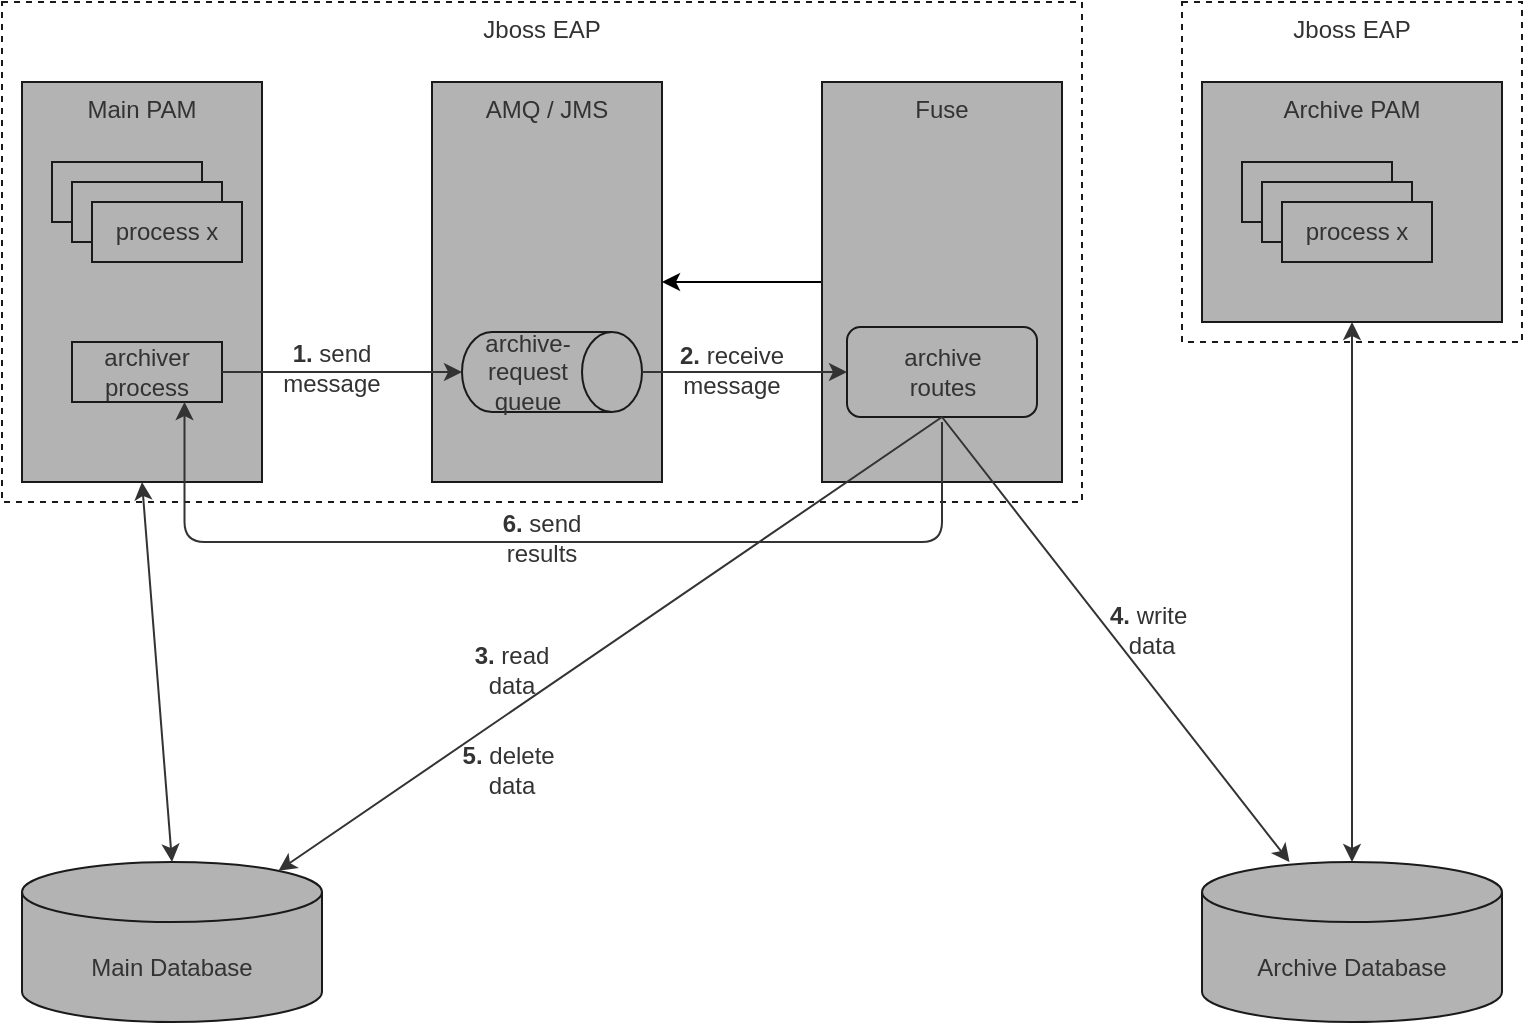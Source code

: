 <mxfile version="14.2.4" type="embed">
    <diagram id="Ekz9kWsuhJZptvxVR_Fi" name="Page-1">
        <mxGraphModel dx="1183" dy="855" grid="1" gridSize="10" guides="1" tooltips="1" connect="1" arrows="1" fold="1" page="1" pageScale="1" pageWidth="850" pageHeight="1100" background="#ffffff" math="0" shadow="0">
            <root>
                <mxCell id="0"/>
                <mxCell id="1" parent="0"/>
                <mxCell id="25" value="Jboss EAP" style="rounded=0;whiteSpace=wrap;html=1;strokeColor=#1A1A1A;fontColor=#333333;fillColor=none;dashed=1;verticalAlign=top;" vertex="1" parent="1">
                    <mxGeometry x="620" y="120" width="170" height="170" as="geometry"/>
                </mxCell>
                <mxCell id="24" value="Jboss EAP" style="rounded=0;whiteSpace=wrap;html=1;strokeColor=#1A1A1A;fontColor=#333333;fillColor=none;dashed=1;verticalAlign=top;" vertex="1" parent="1">
                    <mxGeometry x="30" y="120" width="540" height="250" as="geometry"/>
                </mxCell>
                <mxCell id="2" value="Main Database" style="shape=cylinder3;whiteSpace=wrap;html=1;boundedLbl=1;backgroundOutline=1;size=15;fillColor=#B3B3B3;strokeColor=#1A1A1A;fontColor=#333333;" vertex="1" parent="1">
                    <mxGeometry x="40" y="550" width="150" height="80" as="geometry"/>
                </mxCell>
                <mxCell id="3" value="Archive Database" style="shape=cylinder3;whiteSpace=wrap;html=1;boundedLbl=1;backgroundOutline=1;size=15;fillColor=#B3B3B3;strokeColor=#1A1A1A;fontColor=#333333;" vertex="1" parent="1">
                    <mxGeometry x="630" y="550" width="150" height="80" as="geometry"/>
                </mxCell>
                <mxCell id="4" value="Main PAM" style="rounded=0;whiteSpace=wrap;html=1;fillColor=#B3B3B3;strokeColor=#1A1A1A;fontColor=#333333;verticalAlign=top;" vertex="1" parent="1">
                    <mxGeometry x="40" y="160" width="120" height="200" as="geometry"/>
                </mxCell>
                <mxCell id="5" value="AMQ / JMS" style="rounded=0;whiteSpace=wrap;html=1;fillColor=#B3B3B3;strokeColor=#1A1A1A;fontColor=#333333;verticalAlign=top;" vertex="1" parent="1">
                    <mxGeometry x="245" y="160" width="115" height="200" as="geometry"/>
                </mxCell>
                <mxCell id="6" value="Archive PAM" style="rounded=0;whiteSpace=wrap;html=1;fillColor=#B3B3B3;strokeColor=#1A1A1A;fontColor=#333333;verticalAlign=top;" vertex="1" parent="1">
                    <mxGeometry x="630" y="160" width="150" height="120" as="geometry"/>
                </mxCell>
                <mxCell id="7" value="process 1" style="rounded=0;whiteSpace=wrap;html=1;fillColor=#B3B3B3;strokeColor=#1A1A1A;fontColor=#333333;" vertex="1" parent="1">
                    <mxGeometry x="55" y="200" width="75" height="30" as="geometry"/>
                </mxCell>
                <mxCell id="8" value="process 1" style="rounded=0;whiteSpace=wrap;html=1;fillColor=#B3B3B3;strokeColor=#1A1A1A;fontColor=#333333;" vertex="1" parent="1">
                    <mxGeometry x="65" y="210" width="75" height="30" as="geometry"/>
                </mxCell>
                <mxCell id="9" value="process x" style="rounded=0;whiteSpace=wrap;html=1;fillColor=#B3B3B3;strokeColor=#1A1A1A;fontColor=#333333;" vertex="1" parent="1">
                    <mxGeometry x="75" y="220" width="75" height="30" as="geometry"/>
                </mxCell>
                <mxCell id="13" value="process 1" style="rounded=0;whiteSpace=wrap;html=1;fillColor=#B3B3B3;strokeColor=#1A1A1A;fontColor=#333333;" vertex="1" parent="1">
                    <mxGeometry x="650" y="200" width="75" height="30" as="geometry"/>
                </mxCell>
                <mxCell id="14" value="process 1" style="rounded=0;whiteSpace=wrap;html=1;fillColor=#B3B3B3;strokeColor=#1A1A1A;fontColor=#333333;" vertex="1" parent="1">
                    <mxGeometry x="660" y="210" width="75" height="30" as="geometry"/>
                </mxCell>
                <mxCell id="15" value="process x" style="rounded=0;whiteSpace=wrap;html=1;fillColor=#B3B3B3;strokeColor=#1A1A1A;fontColor=#333333;" vertex="1" parent="1">
                    <mxGeometry x="670" y="220" width="75" height="30" as="geometry"/>
                </mxCell>
                <mxCell id="17" value="" style="edgeStyle=orthogonalEdgeStyle;rounded=0;orthogonalLoop=1;jettySize=auto;html=1;fontColor=#333333;" edge="1" parent="1" source="16" target="5">
                    <mxGeometry relative="1" as="geometry"/>
                </mxCell>
                <mxCell id="16" value="Fuse" style="rounded=0;whiteSpace=wrap;html=1;fillColor=#B3B3B3;strokeColor=#1A1A1A;fontColor=#333333;verticalAlign=top;" vertex="1" parent="1">
                    <mxGeometry x="440" y="160" width="120" height="200" as="geometry"/>
                </mxCell>
                <mxCell id="18" value="archiver process" style="rounded=0;whiteSpace=wrap;html=1;fillColor=#B3B3B3;strokeColor=#1A1A1A;fontColor=#333333;" vertex="1" parent="1">
                    <mxGeometry x="65" y="290" width="75" height="30" as="geometry"/>
                </mxCell>
                <mxCell id="19" value="" style="endArrow=classic;startArrow=classic;html=1;fontColor=#333333;strokeColor=#333333;exitX=0.5;exitY=0;exitDx=0;exitDy=0;exitPerimeter=0;entryX=0.5;entryY=1;entryDx=0;entryDy=0;" edge="1" parent="1" source="2" target="4">
                    <mxGeometry width="50" height="50" relative="1" as="geometry">
                        <mxPoint x="430" y="410" as="sourcePoint"/>
                        <mxPoint x="480" y="360" as="targetPoint"/>
                    </mxGeometry>
                </mxCell>
                <mxCell id="20" value="archive-request&lt;br&gt;queue" style="shape=cylinder3;whiteSpace=wrap;html=1;boundedLbl=1;backgroundOutline=1;size=15;strokeColor=#1A1A1A;fillColor=#B3B3B3;fontColor=#333333;direction=south;" vertex="1" parent="1">
                    <mxGeometry x="260" y="285" width="90" height="40" as="geometry"/>
                </mxCell>
                <mxCell id="21" value="" style="endArrow=classic;html=1;strokeColor=#333333;fontColor=#333333;exitX=1;exitY=0.5;exitDx=0;exitDy=0;entryX=0.5;entryY=1;entryDx=0;entryDy=0;entryPerimeter=0;" edge="1" parent="1" source="18" target="20">
                    <mxGeometry width="50" height="50" relative="1" as="geometry">
                        <mxPoint x="430" y="390" as="sourcePoint"/>
                        <mxPoint x="480" y="340" as="targetPoint"/>
                    </mxGeometry>
                </mxCell>
                <mxCell id="22" value="archive&lt;br&gt;routes" style="rounded=1;whiteSpace=wrap;html=1;strokeColor=#1A1A1A;fillColor=#B3B3B3;fontColor=#333333;" vertex="1" parent="1">
                    <mxGeometry x="452.5" y="282.5" width="95" height="45" as="geometry"/>
                </mxCell>
                <mxCell id="23" value="" style="endArrow=classic;html=1;strokeColor=#333333;fontColor=#333333;exitX=0.5;exitY=0;exitDx=0;exitDy=0;exitPerimeter=0;entryX=0;entryY=0.5;entryDx=0;entryDy=0;" edge="1" parent="1" source="20" target="22">
                    <mxGeometry width="50" height="50" relative="1" as="geometry">
                        <mxPoint x="430" y="380" as="sourcePoint"/>
                        <mxPoint x="480" y="330" as="targetPoint"/>
                    </mxGeometry>
                </mxCell>
                <mxCell id="26" value="" style="endArrow=classic;startArrow=classic;html=1;fontColor=#333333;strokeColor=#333333;exitX=0.5;exitY=0;exitDx=0;exitDy=0;exitPerimeter=0;entryX=0.5;entryY=1;entryDx=0;entryDy=0;" edge="1" parent="1" source="3" target="6">
                    <mxGeometry width="50" height="50" relative="1" as="geometry">
                        <mxPoint x="125" y="560" as="sourcePoint"/>
                        <mxPoint x="125" y="370" as="targetPoint"/>
                    </mxGeometry>
                </mxCell>
                <mxCell id="27" value="" style="endArrow=classic;html=1;strokeColor=#333333;fontColor=#333333;exitX=0.5;exitY=1;exitDx=0;exitDy=0;entryX=0.855;entryY=0;entryDx=0;entryDy=4.35;entryPerimeter=0;" edge="1" parent="1" source="22" target="2">
                    <mxGeometry width="50" height="50" relative="1" as="geometry">
                        <mxPoint x="430" y="380" as="sourcePoint"/>
                        <mxPoint x="480" y="330" as="targetPoint"/>
                    </mxGeometry>
                </mxCell>
                <mxCell id="28" value="" style="endArrow=classic;html=1;strokeColor=#333333;fontColor=#333333;exitX=0.5;exitY=1;exitDx=0;exitDy=0;" edge="1" parent="1" source="22" target="3">
                    <mxGeometry width="50" height="50" relative="1" as="geometry">
                        <mxPoint x="430" y="337.5" as="sourcePoint"/>
                        <mxPoint x="178.25" y="564.35" as="targetPoint"/>
                    </mxGeometry>
                </mxCell>
                <mxCell id="29" value="&lt;b&gt;1.&lt;/b&gt; send message" style="text;html=1;strokeColor=none;fillColor=none;align=center;verticalAlign=middle;whiteSpace=wrap;rounded=0;dashed=1;fontColor=#333333;" vertex="1" parent="1">
                    <mxGeometry x="160" y="289.5" width="70" height="27.5" as="geometry"/>
                </mxCell>
                <mxCell id="30" value="&lt;b&gt;2.&lt;/b&gt; receive message" style="text;html=1;strokeColor=none;fillColor=none;align=center;verticalAlign=middle;whiteSpace=wrap;rounded=0;dashed=1;fontColor=#333333;" vertex="1" parent="1">
                    <mxGeometry x="360" y="290" width="70" height="27.5" as="geometry"/>
                </mxCell>
                <mxCell id="32" value="&lt;b&gt;3.&lt;/b&gt; read &lt;br&gt;data" style="text;html=1;strokeColor=none;fillColor=none;align=center;verticalAlign=middle;whiteSpace=wrap;rounded=0;dashed=1;fontColor=#333333;" vertex="1" parent="1">
                    <mxGeometry x="250" y="440" width="70" height="27.5" as="geometry"/>
                </mxCell>
                <mxCell id="34" value="&lt;b&gt;4.&lt;/b&gt; write&amp;nbsp;&lt;br&gt;data" style="text;html=1;strokeColor=none;fillColor=none;align=center;verticalAlign=middle;whiteSpace=wrap;rounded=0;dashed=1;fontColor=#333333;" vertex="1" parent="1">
                    <mxGeometry x="570" y="420" width="70" height="27.5" as="geometry"/>
                </mxCell>
                <mxCell id="35" value="&lt;b&gt;5.&lt;/b&gt; delete&amp;nbsp;&lt;br&gt;data" style="text;html=1;strokeColor=none;fillColor=none;align=center;verticalAlign=middle;whiteSpace=wrap;rounded=0;dashed=1;fontColor=#333333;" vertex="1" parent="1">
                    <mxGeometry x="250" y="490" width="70" height="27.5" as="geometry"/>
                </mxCell>
                <mxCell id="39" value="" style="edgeStyle=elbowEdgeStyle;elbow=vertical;endArrow=classic;html=1;strokeColor=#333333;fontColor=#333333;entryX=0.75;entryY=1;entryDx=0;entryDy=0;" edge="1" parent="1" target="18">
                    <mxGeometry width="50" height="50" relative="1" as="geometry">
                        <mxPoint x="500" y="330" as="sourcePoint"/>
                        <mxPoint x="630" y="320" as="targetPoint"/>
                        <Array as="points">
                            <mxPoint x="270" y="390"/>
                        </Array>
                    </mxGeometry>
                </mxCell>
                <mxCell id="41" value="&lt;b&gt;6.&lt;/b&gt; send results" style="text;html=1;strokeColor=none;fillColor=none;align=center;verticalAlign=middle;whiteSpace=wrap;rounded=0;dashed=1;fontColor=#333333;" vertex="1" parent="1">
                    <mxGeometry x="265" y="374" width="70" height="27.5" as="geometry"/>
                </mxCell>
            </root>
        </mxGraphModel>
    </diagram>
</mxfile>